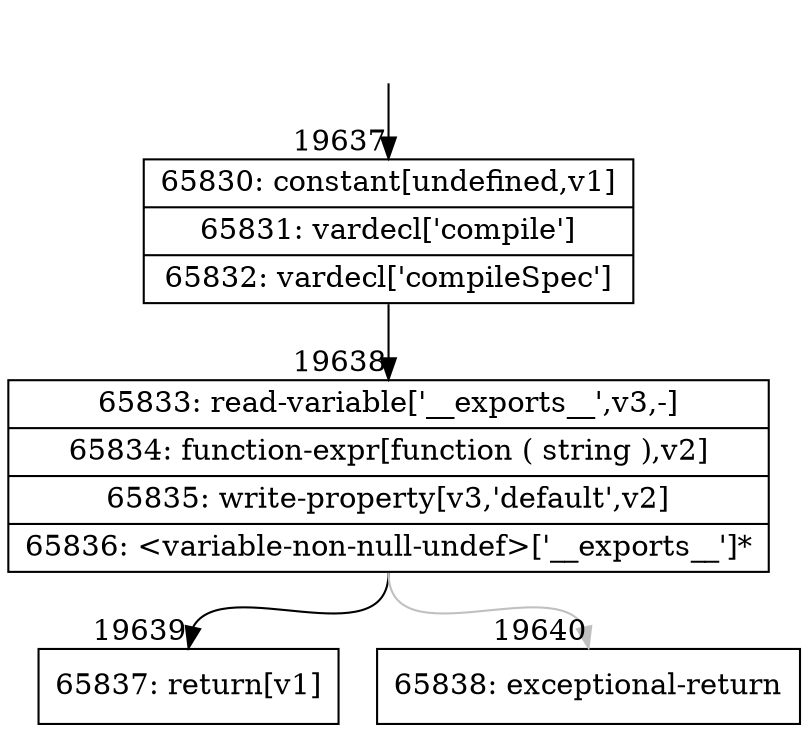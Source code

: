 digraph {
rankdir="TD"
BB_entry1689[shape=none,label=""];
BB_entry1689 -> BB19637 [tailport=s, headport=n, headlabel="    19637"]
BB19637 [shape=record label="{65830: constant[undefined,v1]|65831: vardecl['compile']|65832: vardecl['compileSpec']}" ] 
BB19637 -> BB19638 [tailport=s, headport=n, headlabel="      19638"]
BB19638 [shape=record label="{65833: read-variable['__exports__',v3,-]|65834: function-expr[function ( string ),v2]|65835: write-property[v3,'default',v2]|65836: \<variable-non-null-undef\>['__exports__']*}" ] 
BB19638 -> BB19639 [tailport=s, headport=n, headlabel="      19639"]
BB19638 -> BB19640 [tailport=s, headport=n, color=gray, headlabel="      19640"]
BB19639 [shape=record label="{65837: return[v1]}" ] 
BB19640 [shape=record label="{65838: exceptional-return}" ] 
//#$~ 36710
}
